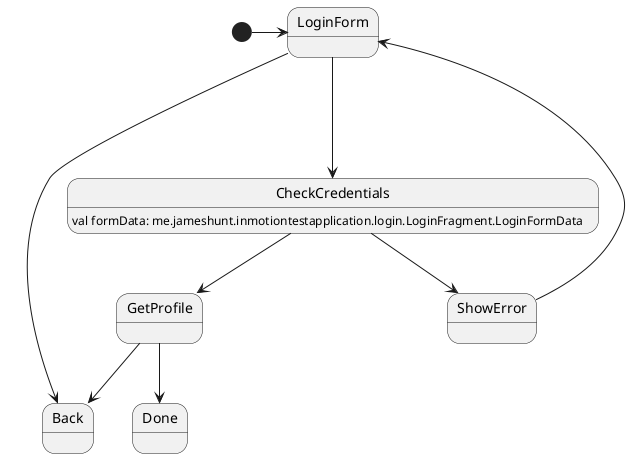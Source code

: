 @startuml

[*] -> LoginForm

CheckCredentials : val formData: me.jameshunt.inmotiontestapplication.login.LoginFragment.LoginFormData

LoginForm ---> CheckCredentials
LoginForm --> Back

CheckCredentials --> GetProfile
CheckCredentials --> ShowError

ShowError --> LoginForm

GetProfile --> Done
GetProfile --> Back

@enduml